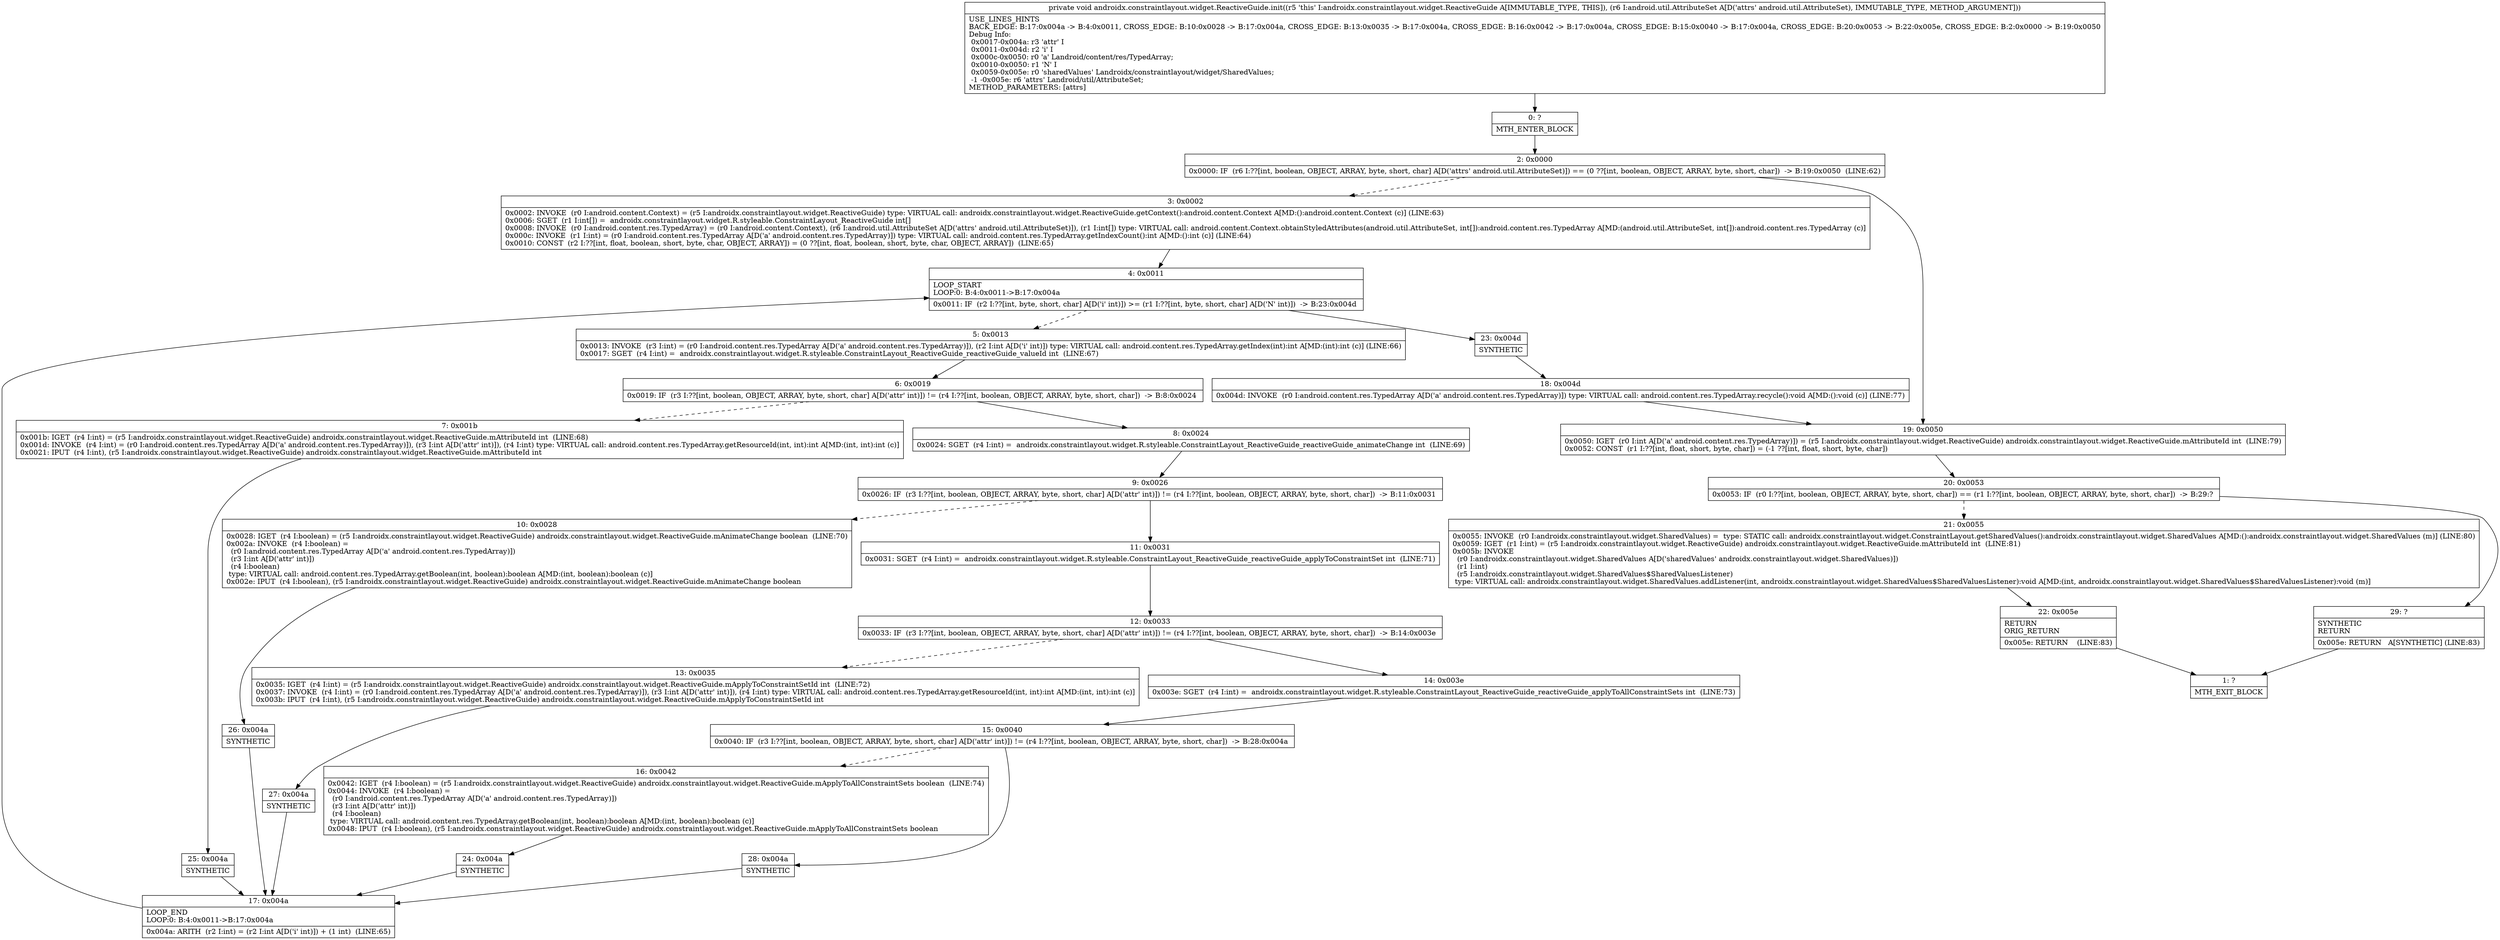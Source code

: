 digraph "CFG forandroidx.constraintlayout.widget.ReactiveGuide.init(Landroid\/util\/AttributeSet;)V" {
Node_0 [shape=record,label="{0\:\ ?|MTH_ENTER_BLOCK\l}"];
Node_2 [shape=record,label="{2\:\ 0x0000|0x0000: IF  (r6 I:??[int, boolean, OBJECT, ARRAY, byte, short, char] A[D('attrs' android.util.AttributeSet)]) == (0 ??[int, boolean, OBJECT, ARRAY, byte, short, char])  \-\> B:19:0x0050  (LINE:62)\l}"];
Node_3 [shape=record,label="{3\:\ 0x0002|0x0002: INVOKE  (r0 I:android.content.Context) = (r5 I:androidx.constraintlayout.widget.ReactiveGuide) type: VIRTUAL call: androidx.constraintlayout.widget.ReactiveGuide.getContext():android.content.Context A[MD:():android.content.Context (c)] (LINE:63)\l0x0006: SGET  (r1 I:int[]) =  androidx.constraintlayout.widget.R.styleable.ConstraintLayout_ReactiveGuide int[] \l0x0008: INVOKE  (r0 I:android.content.res.TypedArray) = (r0 I:android.content.Context), (r6 I:android.util.AttributeSet A[D('attrs' android.util.AttributeSet)]), (r1 I:int[]) type: VIRTUAL call: android.content.Context.obtainStyledAttributes(android.util.AttributeSet, int[]):android.content.res.TypedArray A[MD:(android.util.AttributeSet, int[]):android.content.res.TypedArray (c)]\l0x000c: INVOKE  (r1 I:int) = (r0 I:android.content.res.TypedArray A[D('a' android.content.res.TypedArray)]) type: VIRTUAL call: android.content.res.TypedArray.getIndexCount():int A[MD:():int (c)] (LINE:64)\l0x0010: CONST  (r2 I:??[int, float, boolean, short, byte, char, OBJECT, ARRAY]) = (0 ??[int, float, boolean, short, byte, char, OBJECT, ARRAY])  (LINE:65)\l}"];
Node_4 [shape=record,label="{4\:\ 0x0011|LOOP_START\lLOOP:0: B:4:0x0011\-\>B:17:0x004a\l|0x0011: IF  (r2 I:??[int, byte, short, char] A[D('i' int)]) \>= (r1 I:??[int, byte, short, char] A[D('N' int)])  \-\> B:23:0x004d \l}"];
Node_5 [shape=record,label="{5\:\ 0x0013|0x0013: INVOKE  (r3 I:int) = (r0 I:android.content.res.TypedArray A[D('a' android.content.res.TypedArray)]), (r2 I:int A[D('i' int)]) type: VIRTUAL call: android.content.res.TypedArray.getIndex(int):int A[MD:(int):int (c)] (LINE:66)\l0x0017: SGET  (r4 I:int) =  androidx.constraintlayout.widget.R.styleable.ConstraintLayout_ReactiveGuide_reactiveGuide_valueId int  (LINE:67)\l}"];
Node_6 [shape=record,label="{6\:\ 0x0019|0x0019: IF  (r3 I:??[int, boolean, OBJECT, ARRAY, byte, short, char] A[D('attr' int)]) != (r4 I:??[int, boolean, OBJECT, ARRAY, byte, short, char])  \-\> B:8:0x0024 \l}"];
Node_7 [shape=record,label="{7\:\ 0x001b|0x001b: IGET  (r4 I:int) = (r5 I:androidx.constraintlayout.widget.ReactiveGuide) androidx.constraintlayout.widget.ReactiveGuide.mAttributeId int  (LINE:68)\l0x001d: INVOKE  (r4 I:int) = (r0 I:android.content.res.TypedArray A[D('a' android.content.res.TypedArray)]), (r3 I:int A[D('attr' int)]), (r4 I:int) type: VIRTUAL call: android.content.res.TypedArray.getResourceId(int, int):int A[MD:(int, int):int (c)]\l0x0021: IPUT  (r4 I:int), (r5 I:androidx.constraintlayout.widget.ReactiveGuide) androidx.constraintlayout.widget.ReactiveGuide.mAttributeId int \l}"];
Node_25 [shape=record,label="{25\:\ 0x004a|SYNTHETIC\l}"];
Node_17 [shape=record,label="{17\:\ 0x004a|LOOP_END\lLOOP:0: B:4:0x0011\-\>B:17:0x004a\l|0x004a: ARITH  (r2 I:int) = (r2 I:int A[D('i' int)]) + (1 int)  (LINE:65)\l}"];
Node_8 [shape=record,label="{8\:\ 0x0024|0x0024: SGET  (r4 I:int) =  androidx.constraintlayout.widget.R.styleable.ConstraintLayout_ReactiveGuide_reactiveGuide_animateChange int  (LINE:69)\l}"];
Node_9 [shape=record,label="{9\:\ 0x0026|0x0026: IF  (r3 I:??[int, boolean, OBJECT, ARRAY, byte, short, char] A[D('attr' int)]) != (r4 I:??[int, boolean, OBJECT, ARRAY, byte, short, char])  \-\> B:11:0x0031 \l}"];
Node_10 [shape=record,label="{10\:\ 0x0028|0x0028: IGET  (r4 I:boolean) = (r5 I:androidx.constraintlayout.widget.ReactiveGuide) androidx.constraintlayout.widget.ReactiveGuide.mAnimateChange boolean  (LINE:70)\l0x002a: INVOKE  (r4 I:boolean) = \l  (r0 I:android.content.res.TypedArray A[D('a' android.content.res.TypedArray)])\l  (r3 I:int A[D('attr' int)])\l  (r4 I:boolean)\l type: VIRTUAL call: android.content.res.TypedArray.getBoolean(int, boolean):boolean A[MD:(int, boolean):boolean (c)]\l0x002e: IPUT  (r4 I:boolean), (r5 I:androidx.constraintlayout.widget.ReactiveGuide) androidx.constraintlayout.widget.ReactiveGuide.mAnimateChange boolean \l}"];
Node_26 [shape=record,label="{26\:\ 0x004a|SYNTHETIC\l}"];
Node_11 [shape=record,label="{11\:\ 0x0031|0x0031: SGET  (r4 I:int) =  androidx.constraintlayout.widget.R.styleable.ConstraintLayout_ReactiveGuide_reactiveGuide_applyToConstraintSet int  (LINE:71)\l}"];
Node_12 [shape=record,label="{12\:\ 0x0033|0x0033: IF  (r3 I:??[int, boolean, OBJECT, ARRAY, byte, short, char] A[D('attr' int)]) != (r4 I:??[int, boolean, OBJECT, ARRAY, byte, short, char])  \-\> B:14:0x003e \l}"];
Node_13 [shape=record,label="{13\:\ 0x0035|0x0035: IGET  (r4 I:int) = (r5 I:androidx.constraintlayout.widget.ReactiveGuide) androidx.constraintlayout.widget.ReactiveGuide.mApplyToConstraintSetId int  (LINE:72)\l0x0037: INVOKE  (r4 I:int) = (r0 I:android.content.res.TypedArray A[D('a' android.content.res.TypedArray)]), (r3 I:int A[D('attr' int)]), (r4 I:int) type: VIRTUAL call: android.content.res.TypedArray.getResourceId(int, int):int A[MD:(int, int):int (c)]\l0x003b: IPUT  (r4 I:int), (r5 I:androidx.constraintlayout.widget.ReactiveGuide) androidx.constraintlayout.widget.ReactiveGuide.mApplyToConstraintSetId int \l}"];
Node_27 [shape=record,label="{27\:\ 0x004a|SYNTHETIC\l}"];
Node_14 [shape=record,label="{14\:\ 0x003e|0x003e: SGET  (r4 I:int) =  androidx.constraintlayout.widget.R.styleable.ConstraintLayout_ReactiveGuide_reactiveGuide_applyToAllConstraintSets int  (LINE:73)\l}"];
Node_15 [shape=record,label="{15\:\ 0x0040|0x0040: IF  (r3 I:??[int, boolean, OBJECT, ARRAY, byte, short, char] A[D('attr' int)]) != (r4 I:??[int, boolean, OBJECT, ARRAY, byte, short, char])  \-\> B:28:0x004a \l}"];
Node_16 [shape=record,label="{16\:\ 0x0042|0x0042: IGET  (r4 I:boolean) = (r5 I:androidx.constraintlayout.widget.ReactiveGuide) androidx.constraintlayout.widget.ReactiveGuide.mApplyToAllConstraintSets boolean  (LINE:74)\l0x0044: INVOKE  (r4 I:boolean) = \l  (r0 I:android.content.res.TypedArray A[D('a' android.content.res.TypedArray)])\l  (r3 I:int A[D('attr' int)])\l  (r4 I:boolean)\l type: VIRTUAL call: android.content.res.TypedArray.getBoolean(int, boolean):boolean A[MD:(int, boolean):boolean (c)]\l0x0048: IPUT  (r4 I:boolean), (r5 I:androidx.constraintlayout.widget.ReactiveGuide) androidx.constraintlayout.widget.ReactiveGuide.mApplyToAllConstraintSets boolean \l}"];
Node_24 [shape=record,label="{24\:\ 0x004a|SYNTHETIC\l}"];
Node_28 [shape=record,label="{28\:\ 0x004a|SYNTHETIC\l}"];
Node_23 [shape=record,label="{23\:\ 0x004d|SYNTHETIC\l}"];
Node_18 [shape=record,label="{18\:\ 0x004d|0x004d: INVOKE  (r0 I:android.content.res.TypedArray A[D('a' android.content.res.TypedArray)]) type: VIRTUAL call: android.content.res.TypedArray.recycle():void A[MD:():void (c)] (LINE:77)\l}"];
Node_19 [shape=record,label="{19\:\ 0x0050|0x0050: IGET  (r0 I:int A[D('a' android.content.res.TypedArray)]) = (r5 I:androidx.constraintlayout.widget.ReactiveGuide) androidx.constraintlayout.widget.ReactiveGuide.mAttributeId int  (LINE:79)\l0x0052: CONST  (r1 I:??[int, float, short, byte, char]) = (\-1 ??[int, float, short, byte, char]) \l}"];
Node_20 [shape=record,label="{20\:\ 0x0053|0x0053: IF  (r0 I:??[int, boolean, OBJECT, ARRAY, byte, short, char]) == (r1 I:??[int, boolean, OBJECT, ARRAY, byte, short, char])  \-\> B:29:? \l}"];
Node_21 [shape=record,label="{21\:\ 0x0055|0x0055: INVOKE  (r0 I:androidx.constraintlayout.widget.SharedValues) =  type: STATIC call: androidx.constraintlayout.widget.ConstraintLayout.getSharedValues():androidx.constraintlayout.widget.SharedValues A[MD:():androidx.constraintlayout.widget.SharedValues (m)] (LINE:80)\l0x0059: IGET  (r1 I:int) = (r5 I:androidx.constraintlayout.widget.ReactiveGuide) androidx.constraintlayout.widget.ReactiveGuide.mAttributeId int  (LINE:81)\l0x005b: INVOKE  \l  (r0 I:androidx.constraintlayout.widget.SharedValues A[D('sharedValues' androidx.constraintlayout.widget.SharedValues)])\l  (r1 I:int)\l  (r5 I:androidx.constraintlayout.widget.SharedValues$SharedValuesListener)\l type: VIRTUAL call: androidx.constraintlayout.widget.SharedValues.addListener(int, androidx.constraintlayout.widget.SharedValues$SharedValuesListener):void A[MD:(int, androidx.constraintlayout.widget.SharedValues$SharedValuesListener):void (m)]\l}"];
Node_22 [shape=record,label="{22\:\ 0x005e|RETURN\lORIG_RETURN\l|0x005e: RETURN    (LINE:83)\l}"];
Node_1 [shape=record,label="{1\:\ ?|MTH_EXIT_BLOCK\l}"];
Node_29 [shape=record,label="{29\:\ ?|SYNTHETIC\lRETURN\l|0x005e: RETURN   A[SYNTHETIC] (LINE:83)\l}"];
MethodNode[shape=record,label="{private void androidx.constraintlayout.widget.ReactiveGuide.init((r5 'this' I:androidx.constraintlayout.widget.ReactiveGuide A[IMMUTABLE_TYPE, THIS]), (r6 I:android.util.AttributeSet A[D('attrs' android.util.AttributeSet), IMMUTABLE_TYPE, METHOD_ARGUMENT]))  | USE_LINES_HINTS\lBACK_EDGE: B:17:0x004a \-\> B:4:0x0011, CROSS_EDGE: B:10:0x0028 \-\> B:17:0x004a, CROSS_EDGE: B:13:0x0035 \-\> B:17:0x004a, CROSS_EDGE: B:16:0x0042 \-\> B:17:0x004a, CROSS_EDGE: B:15:0x0040 \-\> B:17:0x004a, CROSS_EDGE: B:20:0x0053 \-\> B:22:0x005e, CROSS_EDGE: B:2:0x0000 \-\> B:19:0x0050\lDebug Info:\l  0x0017\-0x004a: r3 'attr' I\l  0x0011\-0x004d: r2 'i' I\l  0x000c\-0x0050: r0 'a' Landroid\/content\/res\/TypedArray;\l  0x0010\-0x0050: r1 'N' I\l  0x0059\-0x005e: r0 'sharedValues' Landroidx\/constraintlayout\/widget\/SharedValues;\l  \-1 \-0x005e: r6 'attrs' Landroid\/util\/AttributeSet;\lMETHOD_PARAMETERS: [attrs]\l}"];
MethodNode -> Node_0;Node_0 -> Node_2;
Node_2 -> Node_3[style=dashed];
Node_2 -> Node_19;
Node_3 -> Node_4;
Node_4 -> Node_5[style=dashed];
Node_4 -> Node_23;
Node_5 -> Node_6;
Node_6 -> Node_7[style=dashed];
Node_6 -> Node_8;
Node_7 -> Node_25;
Node_25 -> Node_17;
Node_17 -> Node_4;
Node_8 -> Node_9;
Node_9 -> Node_10[style=dashed];
Node_9 -> Node_11;
Node_10 -> Node_26;
Node_26 -> Node_17;
Node_11 -> Node_12;
Node_12 -> Node_13[style=dashed];
Node_12 -> Node_14;
Node_13 -> Node_27;
Node_27 -> Node_17;
Node_14 -> Node_15;
Node_15 -> Node_16[style=dashed];
Node_15 -> Node_28;
Node_16 -> Node_24;
Node_24 -> Node_17;
Node_28 -> Node_17;
Node_23 -> Node_18;
Node_18 -> Node_19;
Node_19 -> Node_20;
Node_20 -> Node_21[style=dashed];
Node_20 -> Node_29;
Node_21 -> Node_22;
Node_22 -> Node_1;
Node_29 -> Node_1;
}

